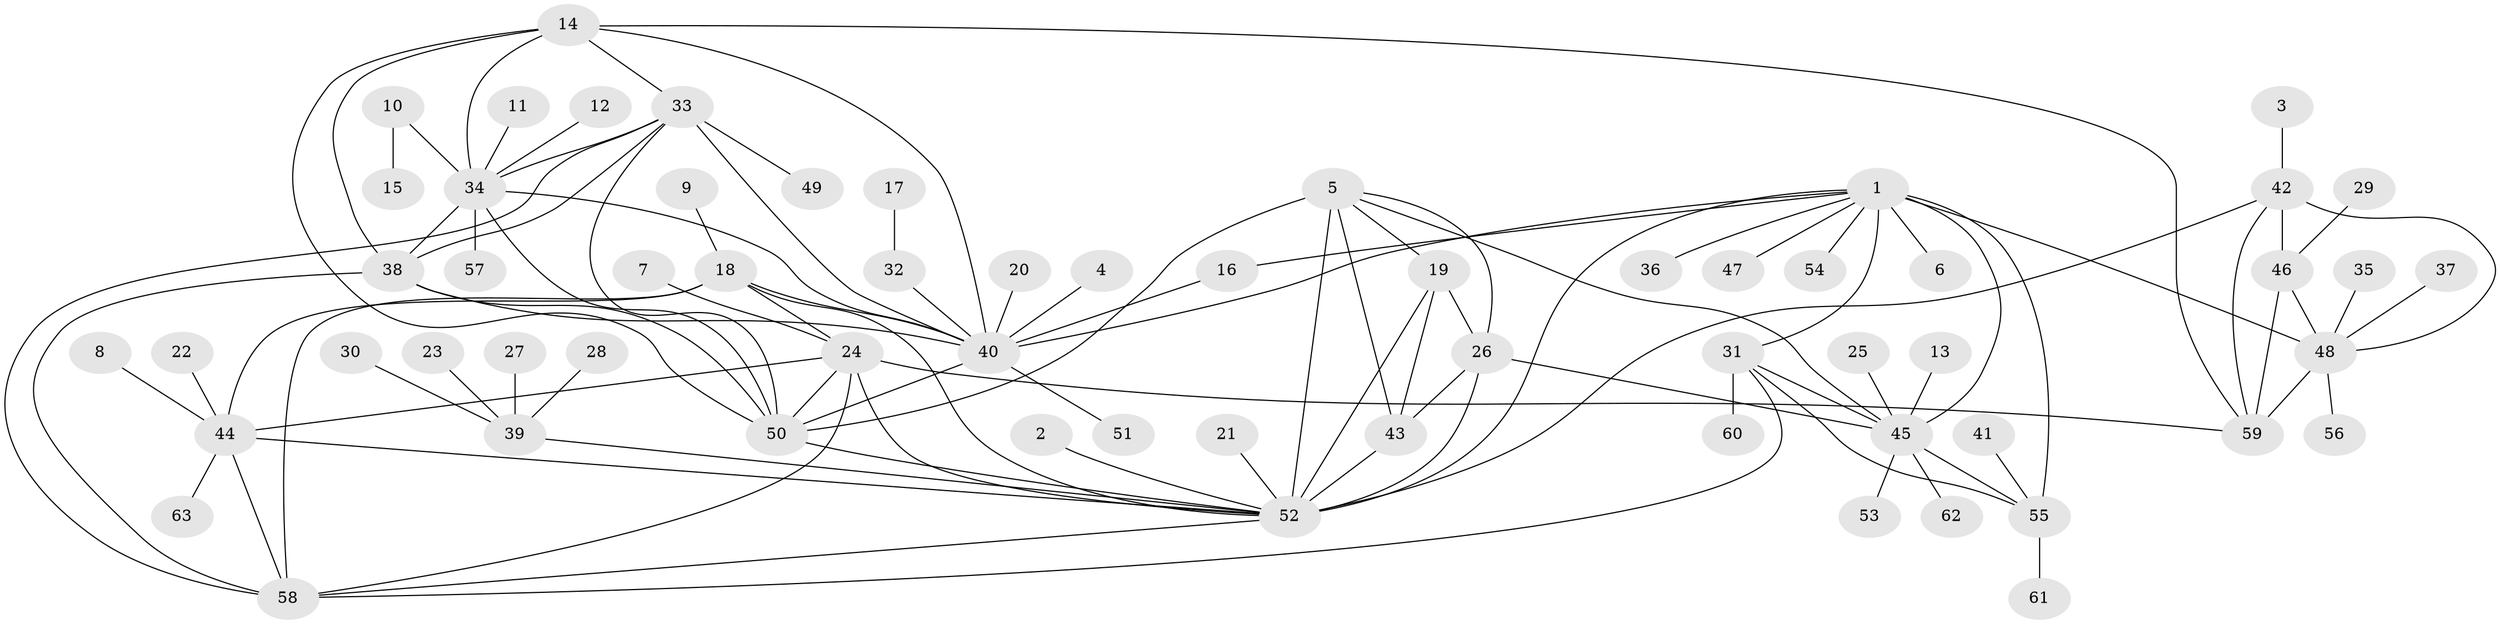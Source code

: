 // original degree distribution, {5: 0.024390243902439025, 11: 0.024390243902439025, 9: 0.056910569105691054, 7: 0.04065040650406504, 8: 0.04878048780487805, 12: 0.008130081300813009, 6: 0.024390243902439025, 10: 0.024390243902439025, 1: 0.6016260162601627, 2: 0.10569105691056911, 3: 0.032520325203252036, 4: 0.008130081300813009}
// Generated by graph-tools (version 1.1) at 2025/26/03/09/25 03:26:43]
// undirected, 63 vertices, 103 edges
graph export_dot {
graph [start="1"]
  node [color=gray90,style=filled];
  1;
  2;
  3;
  4;
  5;
  6;
  7;
  8;
  9;
  10;
  11;
  12;
  13;
  14;
  15;
  16;
  17;
  18;
  19;
  20;
  21;
  22;
  23;
  24;
  25;
  26;
  27;
  28;
  29;
  30;
  31;
  32;
  33;
  34;
  35;
  36;
  37;
  38;
  39;
  40;
  41;
  42;
  43;
  44;
  45;
  46;
  47;
  48;
  49;
  50;
  51;
  52;
  53;
  54;
  55;
  56;
  57;
  58;
  59;
  60;
  61;
  62;
  63;
  1 -- 6 [weight=1.0];
  1 -- 16 [weight=1.0];
  1 -- 31 [weight=3.0];
  1 -- 36 [weight=1.0];
  1 -- 40 [weight=1.0];
  1 -- 45 [weight=3.0];
  1 -- 47 [weight=1.0];
  1 -- 48 [weight=1.0];
  1 -- 52 [weight=1.0];
  1 -- 54 [weight=1.0];
  1 -- 55 [weight=3.0];
  2 -- 52 [weight=1.0];
  3 -- 42 [weight=1.0];
  4 -- 40 [weight=1.0];
  5 -- 19 [weight=1.0];
  5 -- 26 [weight=1.0];
  5 -- 43 [weight=1.0];
  5 -- 45 [weight=1.0];
  5 -- 50 [weight=1.0];
  5 -- 52 [weight=2.0];
  7 -- 24 [weight=1.0];
  8 -- 44 [weight=1.0];
  9 -- 18 [weight=1.0];
  10 -- 15 [weight=1.0];
  10 -- 34 [weight=1.0];
  11 -- 34 [weight=1.0];
  12 -- 34 [weight=1.0];
  13 -- 45 [weight=1.0];
  14 -- 33 [weight=1.0];
  14 -- 34 [weight=1.0];
  14 -- 38 [weight=1.0];
  14 -- 40 [weight=1.0];
  14 -- 50 [weight=1.0];
  14 -- 59 [weight=1.0];
  16 -- 40 [weight=1.0];
  17 -- 32 [weight=1.0];
  18 -- 24 [weight=2.0];
  18 -- 40 [weight=1.0];
  18 -- 44 [weight=2.0];
  18 -- 52 [weight=2.0];
  18 -- 58 [weight=2.0];
  19 -- 26 [weight=1.0];
  19 -- 43 [weight=1.0];
  19 -- 52 [weight=2.0];
  20 -- 40 [weight=1.0];
  21 -- 52 [weight=1.0];
  22 -- 44 [weight=1.0];
  23 -- 39 [weight=1.0];
  24 -- 44 [weight=1.0];
  24 -- 50 [weight=1.0];
  24 -- 52 [weight=1.0];
  24 -- 58 [weight=1.0];
  24 -- 59 [weight=1.0];
  25 -- 45 [weight=1.0];
  26 -- 43 [weight=1.0];
  26 -- 45 [weight=1.0];
  26 -- 52 [weight=2.0];
  27 -- 39 [weight=1.0];
  28 -- 39 [weight=1.0];
  29 -- 46 [weight=1.0];
  30 -- 39 [weight=1.0];
  31 -- 45 [weight=1.0];
  31 -- 55 [weight=1.0];
  31 -- 58 [weight=1.0];
  31 -- 60 [weight=1.0];
  32 -- 40 [weight=1.0];
  33 -- 34 [weight=1.0];
  33 -- 38 [weight=1.0];
  33 -- 40 [weight=1.0];
  33 -- 49 [weight=1.0];
  33 -- 50 [weight=1.0];
  33 -- 58 [weight=1.0];
  34 -- 38 [weight=1.0];
  34 -- 40 [weight=1.0];
  34 -- 50 [weight=1.0];
  34 -- 57 [weight=1.0];
  35 -- 48 [weight=1.0];
  37 -- 48 [weight=1.0];
  38 -- 40 [weight=1.0];
  38 -- 50 [weight=1.0];
  38 -- 58 [weight=1.0];
  39 -- 52 [weight=1.0];
  40 -- 50 [weight=1.0];
  40 -- 51 [weight=1.0];
  41 -- 55 [weight=1.0];
  42 -- 46 [weight=2.0];
  42 -- 48 [weight=2.0];
  42 -- 52 [weight=1.0];
  42 -- 59 [weight=1.0];
  43 -- 52 [weight=2.0];
  44 -- 52 [weight=1.0];
  44 -- 58 [weight=1.0];
  44 -- 63 [weight=1.0];
  45 -- 53 [weight=1.0];
  45 -- 55 [weight=1.0];
  45 -- 62 [weight=1.0];
  46 -- 48 [weight=4.0];
  46 -- 59 [weight=2.0];
  48 -- 56 [weight=1.0];
  48 -- 59 [weight=2.0];
  50 -- 52 [weight=1.0];
  52 -- 58 [weight=1.0];
  55 -- 61 [weight=1.0];
}
